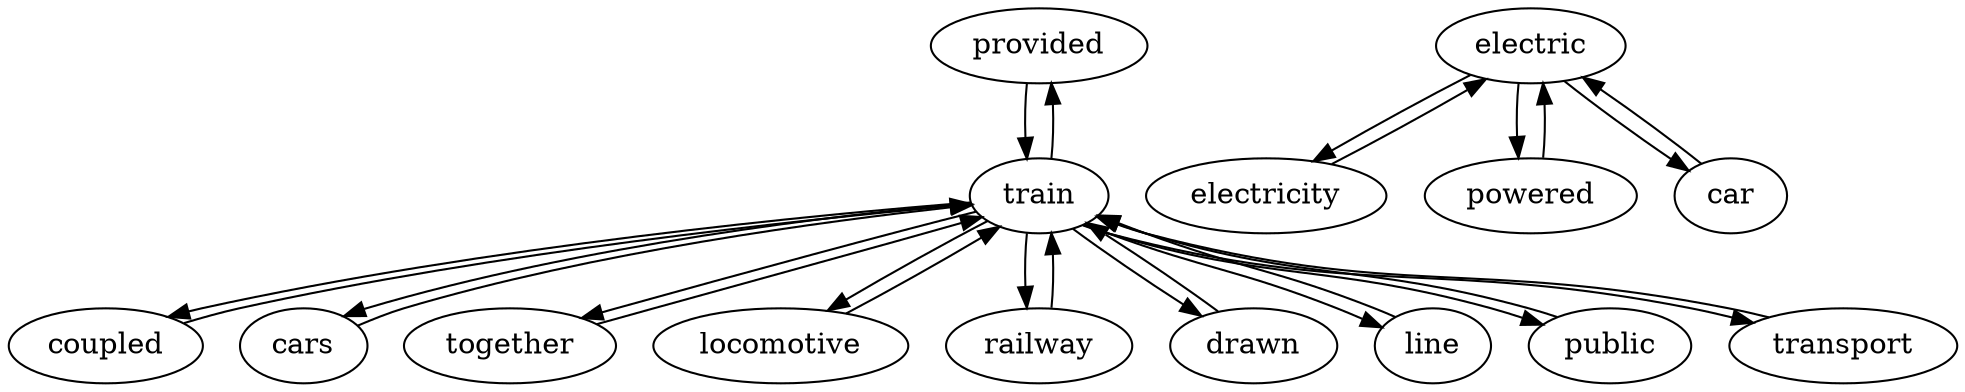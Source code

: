 strict digraph G {
provided;
electric;
coupled;
electricity;
cars;
powered;
together;
locomotive;
railway;
train;
car;
drawn;
line;
public;
transport;
provided -> train;
electric -> electricity;
electric -> car;
electric -> powered;
coupled -> train;
electricity -> electric;
cars -> train;
powered -> electric;
together -> train;
locomotive -> train;
railway -> train;
train -> provided;
train -> coupled;
train -> cars;
train -> together;
train -> locomotive;
train -> railway;
train -> drawn;
train -> line;
train -> public;
train -> transport;
car -> electric;
drawn -> train;
line -> train;
public -> train;
transport -> train;
}
